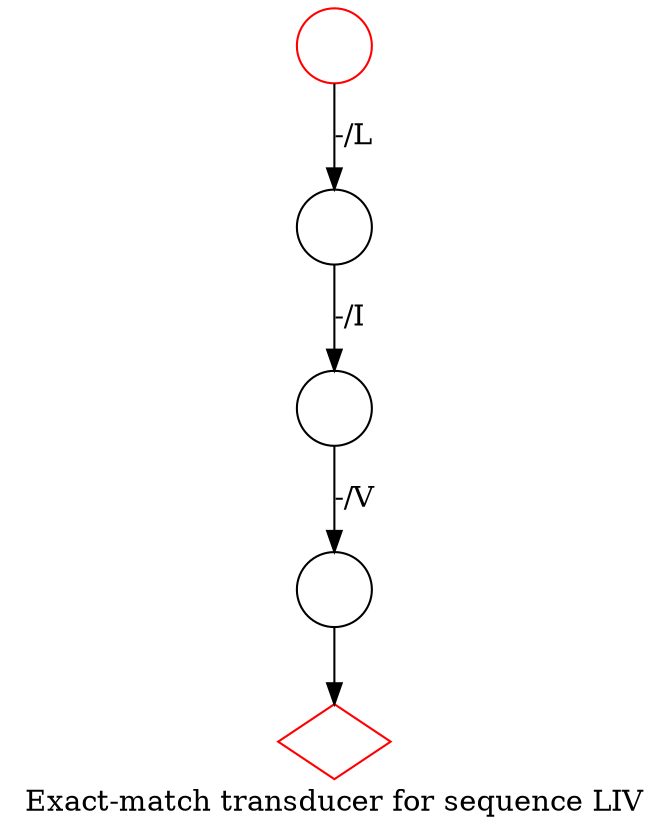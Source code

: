 digraph G {
    S [label="", shape=circle, color=red];
    E [label="", shape=diamond, color=red];

    D1 [label="", shape=circle];
    D2 [label="", shape=circle];
    D3 [label="", shape=circle];

    S->D1 [label="-/L"];
    D1->D2 [label="-/I"];
    D2->D3 [label="-/V"];
    D3->E;

    label="Exact-match transducer for sequence LIV";
}
